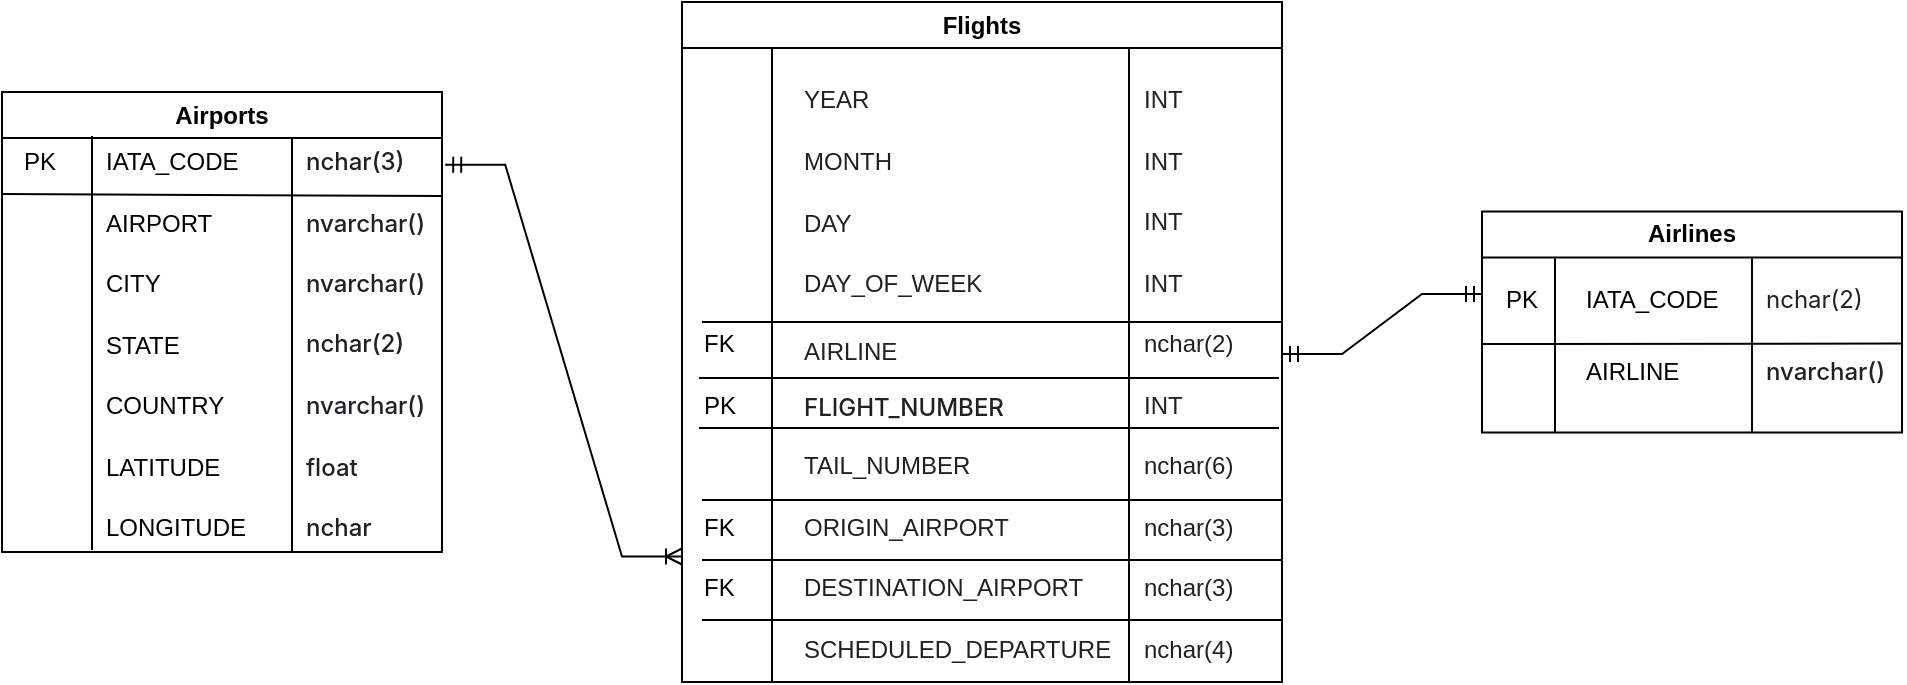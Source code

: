<mxfile version="21.7.5" type="device">
  <diagram name="Страница — 1" id="KG0pTABZSyMienC2gOvi">
    <mxGraphModel dx="2261" dy="758" grid="1" gridSize="10" guides="1" tooltips="1" connect="1" arrows="1" fold="1" page="1" pageScale="1" pageWidth="827" pageHeight="1169" math="0" shadow="0">
      <root>
        <mxCell id="0" />
        <mxCell id="1" parent="0" />
        <mxCell id="4_MRTfHyWY46cSX3TB6Z-3" value="Flights" style="swimlane;whiteSpace=wrap;html=1;swimlaneLine=1;gradientColor=none;rounded=0;horizontal=1;container=1;" parent="1" vertex="1">
          <mxGeometry x="280" y="424" width="300" height="340" as="geometry" />
        </mxCell>
        <mxCell id="4_MRTfHyWY46cSX3TB6Z-7" value="&lt;div class=&quot;sc-kYBQfq iOkql&quot; style=&quot;border: 0px; font-size: 12px; font-style: normal; font-variant-ligatures: normal; font-variant-caps: normal; font-variant-alternates: inherit; font-variant-numeric: inherit; font-variant-east-asian: inherit; font-weight: 400; margin: 0px; padding: 0px; vertical-align: baseline; -webkit-box-align: center; align-items: center; cursor: default; display: grid; grid-template-columns: auto 1fr auto; column-gap: 4px; color: rgb(95, 99, 104); letter-spacing: normal; orphans: 2; text-align: left; text-indent: 0px; text-transform: none; widows: 2; word-spacing: 0px; -webkit-text-stroke-width: 0px; background-color: rgb(255, 255, 255); text-decoration-thickness: initial; text-decoration-style: initial; text-decoration-color: initial;&quot;&gt;&lt;span title=&quot;DAY&quot; class=&quot;sc-ilEZps sc-jItqcz sc-jNMaXF gQHrBF dffaWn gmIQkj&quot; style=&quot;border: 0px; font-size: 12px; font-style: inherit; font-variant: inherit; font-weight: 500; margin: 0px; padding: 0px; vertical-align: baseline; color: rgb(32, 33, 36); line-height: 16px; overflow: hidden; text-overflow: ellipsis;&quot;&gt;DAY&lt;/span&gt;&lt;/div&gt;&lt;br class=&quot;Apple-interchange-newline&quot;&gt;" style="text;whiteSpace=wrap;html=1;swimlaneLine=1;fontFamily=Helvetica;" parent="4_MRTfHyWY46cSX3TB6Z-3" vertex="1">
          <mxGeometry x="58.5" y="96" width="40" height="25" as="geometry" />
        </mxCell>
        <mxCell id="4_MRTfHyWY46cSX3TB6Z-8" value="&lt;span style=&quot;color: rgb(32, 33, 36); font-size: 12px; font-style: normal; font-variant-ligatures: normal; font-variant-caps: normal; font-weight: 500; letter-spacing: normal; orphans: 2; text-align: left; text-indent: 0px; text-transform: none; widows: 2; word-spacing: 0px; -webkit-text-stroke-width: 0px; background-color: rgb(255, 255, 255); text-decoration-thickness: initial; text-decoration-style: initial; text-decoration-color: initial; float: none; display: inline !important;&quot;&gt;DAY_OF_WEEK&lt;/span&gt;" style="text;whiteSpace=wrap;html=1;swimlaneLine=1;fontFamily=Helvetica;" parent="4_MRTfHyWY46cSX3TB6Z-3" vertex="1">
          <mxGeometry x="58.5" y="127" width="120" height="25" as="geometry" />
        </mxCell>
        <mxCell id="4_MRTfHyWY46cSX3TB6Z-9" value="&lt;span style=&quot;color: rgb(32, 33, 36); font-size: 12px; font-style: normal; font-variant-ligatures: normal; font-variant-caps: normal; font-weight: 500; letter-spacing: normal; orphans: 2; text-align: left; text-indent: 0px; text-transform: none; widows: 2; word-spacing: 0px; -webkit-text-stroke-width: 0px; background-color: rgb(255, 255, 255); text-decoration-thickness: initial; text-decoration-style: initial; text-decoration-color: initial; float: none; display: inline !important;&quot;&gt;AIRLINE&lt;/span&gt;" style="text;whiteSpace=wrap;html=1;swimlaneLine=1;fontFamily=Helvetica;" parent="4_MRTfHyWY46cSX3TB6Z-3" vertex="1">
          <mxGeometry x="58.5" y="161" width="80" height="25" as="geometry" />
        </mxCell>
        <mxCell id="4_MRTfHyWY46cSX3TB6Z-10" value="&lt;div class=&quot;sc-kYBQfq iOkql&quot; style=&quot;border: 0px; font-family: Inter, sans-serif; font-size: 12px; font-style: normal; font-variant-ligatures: normal; font-variant-caps: normal; font-variant-alternates: inherit; font-variant-numeric: inherit; font-variant-east-asian: inherit; font-variant-position: inherit; font-weight: 400; margin: 0px; padding: 0px; vertical-align: baseline; -webkit-box-align: center; align-items: center; cursor: default; display: grid; grid-template-columns: auto 1fr auto; column-gap: 4px; color: rgb(95, 99, 104); letter-spacing: normal; orphans: 2; text-align: left; text-indent: 0px; text-transform: none; widows: 2; word-spacing: 0px; -webkit-text-stroke-width: 0px; background-color: rgb(255, 255, 255); text-decoration-thickness: initial; text-decoration-style: initial; text-decoration-color: initial;&quot;&gt;&lt;span title=&quot;FLIGHT_NUMBER&quot; class=&quot;sc-ilEZps sc-jItqcz sc-jNMaXF gQHrBF dffaWn gmIQkj&quot; style=&quot;border: 0px; font-family: inherit; font-size: 12px; font-style: inherit; font-variant: inherit; font-weight: 500; margin: 0px; padding: 0px; vertical-align: baseline; color: rgb(32, 33, 36); line-height: 16px; overflow: hidden; text-overflow: ellipsis;&quot;&gt;FLIGHT_NUMBER&lt;/span&gt;&lt;/div&gt;&lt;br class=&quot;Apple-interchange-newline&quot;&gt;" style="text;whiteSpace=wrap;html=1;swimlaneLine=1;" parent="4_MRTfHyWY46cSX3TB6Z-3" vertex="1">
          <mxGeometry x="58.5" y="188" width="140" height="25" as="geometry" />
        </mxCell>
        <mxCell id="4_MRTfHyWY46cSX3TB6Z-11" value="&lt;span style=&quot;color: rgb(32, 33, 36); font-size: 12px; font-style: normal; font-variant-ligatures: normal; font-variant-caps: normal; font-weight: 500; letter-spacing: normal; orphans: 2; text-align: left; text-indent: 0px; text-transform: none; widows: 2; word-spacing: 0px; -webkit-text-stroke-width: 0px; background-color: rgb(255, 255, 255); text-decoration-thickness: initial; text-decoration-style: initial; text-decoration-color: initial; float: none; display: inline !important;&quot;&gt;TAIL_NUMBER&lt;/span&gt;" style="text;whiteSpace=wrap;html=1;swimlaneLine=1;fontFamily=Helvetica;" parent="4_MRTfHyWY46cSX3TB6Z-3" vertex="1">
          <mxGeometry x="58.5" y="218" width="120" height="25" as="geometry" />
        </mxCell>
        <mxCell id="4_MRTfHyWY46cSX3TB6Z-12" value="&lt;span style=&quot;color: rgb(32, 33, 36); font-size: 12px; font-style: normal; font-variant-ligatures: normal; font-variant-caps: normal; font-weight: 500; letter-spacing: normal; orphans: 2; text-align: left; text-indent: 0px; text-transform: none; widows: 2; word-spacing: 0px; -webkit-text-stroke-width: 0px; background-color: rgb(255, 255, 255); text-decoration-thickness: initial; text-decoration-style: initial; text-decoration-color: initial; float: none; display: inline !important;&quot;&gt;ORIGIN_AIRPORT&lt;/span&gt;" style="text;whiteSpace=wrap;html=1;swimlaneLine=1;fontFamily=Helvetica;" parent="4_MRTfHyWY46cSX3TB6Z-3" vertex="1">
          <mxGeometry x="58.5" y="249" width="140" height="25" as="geometry" />
        </mxCell>
        <mxCell id="4_MRTfHyWY46cSX3TB6Z-13" value="&lt;span style=&quot;color: rgb(32, 33, 36); font-size: 12px; font-style: normal; font-variant-ligatures: normal; font-variant-caps: normal; font-weight: 500; letter-spacing: normal; orphans: 2; text-align: left; text-indent: 0px; text-transform: none; widows: 2; word-spacing: 0px; -webkit-text-stroke-width: 0px; background-color: rgb(255, 255, 255); text-decoration-thickness: initial; text-decoration-style: initial; text-decoration-color: initial; float: none; display: inline !important;&quot;&gt;DESTINATION_AIRPORT&lt;/span&gt;" style="text;whiteSpace=wrap;html=1;swimlaneLine=1;fontFamily=Helvetica;" parent="4_MRTfHyWY46cSX3TB6Z-3" vertex="1">
          <mxGeometry x="58.5" y="279" width="170" height="25" as="geometry" />
        </mxCell>
        <mxCell id="4_MRTfHyWY46cSX3TB6Z-14" value="&lt;span style=&quot;color: rgb(32, 33, 36); font-size: 12px; font-style: normal; font-variant-ligatures: normal; font-variant-caps: normal; font-weight: 500; letter-spacing: normal; orphans: 2; text-align: left; text-indent: 0px; text-transform: none; widows: 2; word-spacing: 0px; -webkit-text-stroke-width: 0px; background-color: rgb(255, 255, 255); text-decoration-thickness: initial; text-decoration-style: initial; text-decoration-color: initial; float: none; display: inline !important;&quot;&gt;SCHEDULED_DEPARTURE&lt;/span&gt;" style="text;whiteSpace=wrap;html=1;swimlaneLine=1;fontFamily=Helvetica;" parent="4_MRTfHyWY46cSX3TB6Z-3" vertex="1">
          <mxGeometry x="58.5" y="310" width="190" height="25" as="geometry" />
        </mxCell>
        <mxCell id="4_MRTfHyWY46cSX3TB6Z-15" value="&lt;span style=&quot;color: rgb(32, 33, 36); font-size: 12px; font-style: normal; font-variant-ligatures: normal; font-variant-caps: normal; font-weight: 500; letter-spacing: normal; orphans: 2; text-align: left; text-indent: 0px; text-transform: none; widows: 2; word-spacing: 0px; -webkit-text-stroke-width: 0px; background-color: rgb(255, 255, 255); text-decoration-thickness: initial; text-decoration-style: initial; text-decoration-color: initial; float: none; display: inline !important;&quot;&gt;YEAR&lt;/span&gt;" style="text;whiteSpace=wrap;html=1;fontFamily=Helvetica;" parent="4_MRTfHyWY46cSX3TB6Z-3" vertex="1">
          <mxGeometry x="58.5" y="35" width="70" height="25" as="geometry" />
        </mxCell>
        <mxCell id="4_MRTfHyWY46cSX3TB6Z-16" value="&lt;span style=&quot;color: rgb(32, 33, 36); font-size: 12px; font-style: normal; font-variant-ligatures: normal; font-variant-caps: normal; font-weight: 500; letter-spacing: normal; orphans: 2; text-align: left; text-indent: 0px; text-transform: none; widows: 2; word-spacing: 0px; -webkit-text-stroke-width: 0px; background-color: rgb(255, 255, 255); text-decoration-thickness: initial; text-decoration-style: initial; text-decoration-color: initial; float: none; display: inline !important;&quot;&gt;MONTH&lt;/span&gt;" style="text;whiteSpace=wrap;html=1;fontFamily=Helvetica;" parent="4_MRTfHyWY46cSX3TB6Z-3" vertex="1">
          <mxGeometry x="58.5" y="66" width="80" height="25" as="geometry" />
        </mxCell>
        <mxCell id="4_MRTfHyWY46cSX3TB6Z-40" value="" style="line;strokeWidth=1;direction=south;html=1;perimeter=backbonePerimeter;points=[];outlineConnect=0;" parent="4_MRTfHyWY46cSX3TB6Z-3" vertex="1">
          <mxGeometry x="40" y="23" width="10" height="317" as="geometry" />
        </mxCell>
        <mxCell id="4_MRTfHyWY46cSX3TB6Z-41" value="&lt;div class=&quot;sc-kYBQfq iOkql&quot; style=&quot;border: 0px; font-size: 12px; font-style: normal; font-variant-ligatures: normal; font-variant-caps: normal; font-variant-alternates: inherit; font-variant-numeric: inherit; font-variant-east-asian: inherit; font-weight: 400; margin: 0px; padding: 0px; vertical-align: baseline; -webkit-box-align: center; align-items: center; cursor: default; display: grid; grid-template-columns: auto 1fr auto; column-gap: 4px; color: rgb(95, 99, 104); letter-spacing: normal; orphans: 2; text-align: left; text-indent: 0px; text-transform: none; widows: 2; word-spacing: 0px; -webkit-text-stroke-width: 0px; background-color: rgb(255, 255, 255); text-decoration-thickness: initial; text-decoration-style: initial; text-decoration-color: initial;&quot;&gt;&lt;span title=&quot;FLIGHT_NUMBER&quot; class=&quot;sc-ilEZps sc-jItqcz sc-jNMaXF gQHrBF dffaWn gmIQkj&quot; style=&quot;border: 0px; font-size: 12px; font-style: inherit; font-variant: inherit; font-weight: 500; margin: 0px; padding: 0px; vertical-align: baseline; color: rgb(32, 33, 36); line-height: 16px; overflow: hidden; text-overflow: ellipsis;&quot;&gt;&lt;/span&gt;&lt;/div&gt;PK" style="text;whiteSpace=wrap;html=1;swimlaneLine=1;fontFamily=Helvetica;" parent="4_MRTfHyWY46cSX3TB6Z-3" vertex="1">
          <mxGeometry x="8.5" y="188" width="31.5" height="25" as="geometry" />
        </mxCell>
        <mxCell id="4_MRTfHyWY46cSX3TB6Z-43" value="&lt;div class=&quot;sc-kYBQfq iOkql&quot; style=&quot;border: 0px; font-size: 12px; font-style: normal; font-variant-ligatures: normal; font-variant-caps: normal; font-variant-alternates: inherit; font-variant-numeric: inherit; font-variant-east-asian: inherit; font-weight: 400; margin: 0px; padding: 0px; vertical-align: baseline; -webkit-box-align: center; align-items: center; cursor: default; display: grid; grid-template-columns: auto 1fr auto; column-gap: 4px; color: rgb(95, 99, 104); letter-spacing: normal; orphans: 2; text-align: left; text-indent: 0px; text-transform: none; widows: 2; word-spacing: 0px; -webkit-text-stroke-width: 0px; background-color: rgb(255, 255, 255); text-decoration-thickness: initial; text-decoration-style: initial; text-decoration-color: initial;&quot;&gt;&lt;span title=&quot;FLIGHT_NUMBER&quot; class=&quot;sc-ilEZps sc-jItqcz sc-jNMaXF gQHrBF dffaWn gmIQkj&quot; style=&quot;border: 0px; font-size: 12px; font-style: inherit; font-variant: inherit; font-weight: 500; margin: 0px; padding: 0px; vertical-align: baseline; color: rgb(32, 33, 36); line-height: 16px; overflow: hidden; text-overflow: ellipsis;&quot;&gt;&lt;/span&gt;&lt;/div&gt;FK" style="text;whiteSpace=wrap;html=1;swimlaneLine=1;fontFamily=Helvetica;" parent="4_MRTfHyWY46cSX3TB6Z-3" vertex="1">
          <mxGeometry x="8.5" y="249" width="31.5" height="25" as="geometry" />
        </mxCell>
        <mxCell id="4_MRTfHyWY46cSX3TB6Z-45" value="&lt;div class=&quot;sc-kYBQfq iOkql&quot; style=&quot;border: 0px; font-size: 12px; font-style: normal; font-variant-ligatures: normal; font-variant-caps: normal; font-variant-alternates: inherit; font-variant-numeric: inherit; font-variant-east-asian: inherit; font-weight: 400; margin: 0px; padding: 0px; vertical-align: baseline; -webkit-box-align: center; align-items: center; cursor: default; display: grid; grid-template-columns: auto 1fr auto; column-gap: 4px; color: rgb(95, 99, 104); letter-spacing: normal; orphans: 2; text-align: left; text-indent: 0px; text-transform: none; widows: 2; word-spacing: 0px; -webkit-text-stroke-width: 0px; background-color: rgb(255, 255, 255); text-decoration-thickness: initial; text-decoration-style: initial; text-decoration-color: initial;&quot;&gt;&lt;span title=&quot;FLIGHT_NUMBER&quot; class=&quot;sc-ilEZps sc-jItqcz sc-jNMaXF gQHrBF dffaWn gmIQkj&quot; style=&quot;border: 0px; font-size: 12px; font-style: inherit; font-variant: inherit; font-weight: 500; margin: 0px; padding: 0px; vertical-align: baseline; color: rgb(32, 33, 36); line-height: 16px; overflow: hidden; text-overflow: ellipsis;&quot;&gt;&lt;/span&gt;&lt;/div&gt;FK" style="text;whiteSpace=wrap;html=1;swimlaneLine=1;fontFamily=Helvetica;" parent="4_MRTfHyWY46cSX3TB6Z-3" vertex="1">
          <mxGeometry x="8.5" y="279" width="31.5" height="25" as="geometry" />
        </mxCell>
        <mxCell id="4_MRTfHyWY46cSX3TB6Z-46" value="&lt;div class=&quot;sc-kYBQfq iOkql&quot; style=&quot;border: 0px; font-size: 12px; font-style: normal; font-variant-ligatures: normal; font-variant-caps: normal; font-variant-alternates: inherit; font-variant-numeric: inherit; font-variant-east-asian: inherit; font-weight: 400; margin: 0px; padding: 0px; vertical-align: baseline; -webkit-box-align: center; align-items: center; cursor: default; display: grid; grid-template-columns: auto 1fr auto; column-gap: 4px; color: rgb(95, 99, 104); letter-spacing: normal; orphans: 2; text-align: left; text-indent: 0px; text-transform: none; widows: 2; word-spacing: 0px; -webkit-text-stroke-width: 0px; background-color: rgb(255, 255, 255); text-decoration-thickness: initial; text-decoration-style: initial; text-decoration-color: initial;&quot;&gt;&lt;span title=&quot;FLIGHT_NUMBER&quot; class=&quot;sc-ilEZps sc-jItqcz sc-jNMaXF gQHrBF dffaWn gmIQkj&quot; style=&quot;border: 0px; font-size: 12px; font-style: inherit; font-variant: inherit; font-weight: 500; margin: 0px; padding: 0px; vertical-align: baseline; color: rgb(32, 33, 36); line-height: 16px; overflow: hidden; text-overflow: ellipsis;&quot;&gt;&lt;/span&gt;&lt;/div&gt;FK" style="text;whiteSpace=wrap;html=1;swimlaneLine=1;fontFamily=Helvetica;" parent="4_MRTfHyWY46cSX3TB6Z-3" vertex="1">
          <mxGeometry x="8.5" y="157" width="31.5" height="25" as="geometry" />
        </mxCell>
        <mxCell id="4_MRTfHyWY46cSX3TB6Z-47" value="" style="line;strokeWidth=1;direction=south;html=1;perimeter=backbonePerimeter;points=[];outlineConnect=0;" parent="4_MRTfHyWY46cSX3TB6Z-3" vertex="1">
          <mxGeometry x="218.5" y="23" width="10" height="317" as="geometry" />
        </mxCell>
        <mxCell id="4_MRTfHyWY46cSX3TB6Z-48" value="&lt;span style=&quot;color: rgb(32, 33, 36); font-size: 12px; font-style: normal; font-variant-ligatures: normal; font-variant-caps: normal; font-weight: 500; letter-spacing: normal; orphans: 2; text-align: left; text-indent: 0px; text-transform: none; widows: 2; word-spacing: 0px; -webkit-text-stroke-width: 0px; background-color: rgb(255, 255, 255); text-decoration-thickness: initial; text-decoration-style: initial; text-decoration-color: initial; float: none; display: inline !important;&quot;&gt;INT&lt;/span&gt;" style="text;whiteSpace=wrap;html=1;fontFamily=Helvetica;" parent="4_MRTfHyWY46cSX3TB6Z-3" vertex="1">
          <mxGeometry x="228.5" y="35" width="70" height="25" as="geometry" />
        </mxCell>
        <mxCell id="4_MRTfHyWY46cSX3TB6Z-49" value="&lt;span style=&quot;color: rgb(32, 33, 36); font-size: 12px; font-style: normal; font-variant-ligatures: normal; font-variant-caps: normal; font-weight: 500; letter-spacing: normal; orphans: 2; text-align: left; text-indent: 0px; text-transform: none; widows: 2; word-spacing: 0px; -webkit-text-stroke-width: 0px; background-color: rgb(255, 255, 255); text-decoration-thickness: initial; text-decoration-style: initial; text-decoration-color: initial; float: none; display: inline !important;&quot;&gt;INT&lt;/span&gt;" style="text;whiteSpace=wrap;html=1;fontFamily=Helvetica;" parent="4_MRTfHyWY46cSX3TB6Z-3" vertex="1">
          <mxGeometry x="228.5" y="66" width="70" height="25" as="geometry" />
        </mxCell>
        <mxCell id="4_MRTfHyWY46cSX3TB6Z-69" value="&lt;span style=&quot;color: rgb(32, 33, 36); font-size: 12px; font-style: normal; font-variant-ligatures: normal; font-variant-caps: normal; font-weight: 500; letter-spacing: normal; orphans: 2; text-align: left; text-indent: 0px; text-transform: none; widows: 2; word-spacing: 0px; -webkit-text-stroke-width: 0px; background-color: rgb(255, 255, 255); text-decoration-thickness: initial; text-decoration-style: initial; text-decoration-color: initial; float: none; display: inline !important;&quot;&gt;INT&lt;/span&gt;" style="text;whiteSpace=wrap;html=1;fontFamily=Helvetica;" parent="4_MRTfHyWY46cSX3TB6Z-3" vertex="1">
          <mxGeometry x="228.5" y="96" width="70" height="25" as="geometry" />
        </mxCell>
        <mxCell id="4_MRTfHyWY46cSX3TB6Z-70" value="&lt;span style=&quot;color: rgb(32, 33, 36); font-size: 12px; font-style: normal; font-variant-ligatures: normal; font-variant-caps: normal; font-weight: 500; letter-spacing: normal; orphans: 2; text-align: left; text-indent: 0px; text-transform: none; widows: 2; word-spacing: 0px; -webkit-text-stroke-width: 0px; background-color: rgb(255, 255, 255); text-decoration-thickness: initial; text-decoration-style: initial; text-decoration-color: initial; float: none; display: inline !important;&quot;&gt;INT&lt;/span&gt;" style="text;whiteSpace=wrap;html=1;fontFamily=Helvetica;" parent="4_MRTfHyWY46cSX3TB6Z-3" vertex="1">
          <mxGeometry x="228.5" y="127" width="70" height="25" as="geometry" />
        </mxCell>
        <mxCell id="4_MRTfHyWY46cSX3TB6Z-71" value="&lt;font size=&quot;1&quot; color=&quot;#202124&quot;&gt;&lt;span style=&quot;background-color: rgb(255, 255, 255); font-size: 12px;&quot;&gt;nchar(2)&lt;/span&gt;&lt;/font&gt;" style="text;whiteSpace=wrap;html=1;fontFamily=Helvetica;" parent="4_MRTfHyWY46cSX3TB6Z-3" vertex="1">
          <mxGeometry x="228.5" y="157" width="70" height="25" as="geometry" />
        </mxCell>
        <mxCell id="4_MRTfHyWY46cSX3TB6Z-72" value="&lt;span style=&quot;color: rgb(32, 33, 36); font-size: 12px; font-style: normal; font-variant-ligatures: normal; font-variant-caps: normal; font-weight: 500; letter-spacing: normal; orphans: 2; text-align: left; text-indent: 0px; text-transform: none; widows: 2; word-spacing: 0px; -webkit-text-stroke-width: 0px; background-color: rgb(255, 255, 255); text-decoration-thickness: initial; text-decoration-style: initial; text-decoration-color: initial; float: none; display: inline !important;&quot;&gt;INT&lt;/span&gt;" style="text;whiteSpace=wrap;html=1;fontFamily=Helvetica;" parent="4_MRTfHyWY46cSX3TB6Z-3" vertex="1">
          <mxGeometry x="228.5" y="188" width="70" height="25" as="geometry" />
        </mxCell>
        <mxCell id="4_MRTfHyWY46cSX3TB6Z-73" value="&lt;span style=&quot;color: rgb(32, 33, 36); font-size: 12px; font-style: normal; font-variant-ligatures: normal; font-variant-caps: normal; font-weight: 500; letter-spacing: normal; orphans: 2; text-align: left; text-indent: 0px; text-transform: none; widows: 2; word-spacing: 0px; -webkit-text-stroke-width: 0px; background-color: rgb(255, 255, 255); text-decoration-thickness: initial; text-decoration-style: initial; text-decoration-color: initial; float: none; display: inline !important;&quot;&gt;nchar(6)&lt;/span&gt;" style="text;whiteSpace=wrap;html=1;fontFamily=Helvetica;" parent="4_MRTfHyWY46cSX3TB6Z-3" vertex="1">
          <mxGeometry x="228.5" y="218" width="70" height="25" as="geometry" />
        </mxCell>
        <mxCell id="4_MRTfHyWY46cSX3TB6Z-74" value="&lt;span style=&quot;color: rgb(32, 33, 36); font-size: 12px; font-style: normal; font-variant-ligatures: normal; font-variant-caps: normal; font-weight: 500; letter-spacing: normal; orphans: 2; text-align: left; text-indent: 0px; text-transform: none; widows: 2; word-spacing: 0px; -webkit-text-stroke-width: 0px; background-color: rgb(255, 255, 255); text-decoration-thickness: initial; text-decoration-style: initial; text-decoration-color: initial; float: none; display: inline !important;&quot;&gt;nchar(3)&lt;/span&gt;" style="text;whiteSpace=wrap;html=1;fontFamily=Helvetica;" parent="4_MRTfHyWY46cSX3TB6Z-3" vertex="1">
          <mxGeometry x="228.5" y="249" width="70" height="25" as="geometry" />
        </mxCell>
        <mxCell id="4_MRTfHyWY46cSX3TB6Z-75" value="&lt;span style=&quot;color: rgb(32, 33, 36); font-size: 12px; font-style: normal; font-variant-ligatures: normal; font-variant-caps: normal; font-weight: 500; letter-spacing: normal; orphans: 2; text-align: left; text-indent: 0px; text-transform: none; widows: 2; word-spacing: 0px; -webkit-text-stroke-width: 0px; background-color: rgb(255, 255, 255); text-decoration-thickness: initial; text-decoration-style: initial; text-decoration-color: initial; float: none; display: inline !important;&quot;&gt;nchar(3)&lt;/span&gt;" style="text;whiteSpace=wrap;html=1;fontFamily=Helvetica;" parent="4_MRTfHyWY46cSX3TB6Z-3" vertex="1">
          <mxGeometry x="228.5" y="279" width="70" height="25" as="geometry" />
        </mxCell>
        <mxCell id="4_MRTfHyWY46cSX3TB6Z-76" value="&lt;span style=&quot;color: rgb(32, 33, 36); font-size: 12px; font-style: normal; font-variant-ligatures: normal; font-variant-caps: normal; font-weight: 500; letter-spacing: normal; orphans: 2; text-align: left; text-indent: 0px; text-transform: none; widows: 2; word-spacing: 0px; -webkit-text-stroke-width: 0px; background-color: rgb(255, 255, 255); text-decoration-thickness: initial; text-decoration-style: initial; text-decoration-color: initial; float: none; display: inline !important;&quot;&gt;nchar(4)&lt;/span&gt;" style="text;whiteSpace=wrap;html=1;fontFamily=Helvetica;" parent="4_MRTfHyWY46cSX3TB6Z-3" vertex="1">
          <mxGeometry x="228.5" y="310" width="70" height="25" as="geometry" />
        </mxCell>
        <mxCell id="NwDb9xySnJjGsqBKiU09-1" value="" style="endArrow=none;html=1;rounded=0;entryX=1;entryY=0;entryDx=0;entryDy=0;exitX=0;exitY=0;exitDx=0;exitDy=0;" edge="1" parent="4_MRTfHyWY46cSX3TB6Z-3" source="4_MRTfHyWY46cSX3TB6Z-41" target="4_MRTfHyWY46cSX3TB6Z-72">
          <mxGeometry width="50" height="50" relative="1" as="geometry">
            <mxPoint x="60" y="196" as="sourcePoint" />
            <mxPoint x="110" y="146" as="targetPoint" />
          </mxGeometry>
        </mxCell>
        <mxCell id="NwDb9xySnJjGsqBKiU09-2" value="" style="endArrow=none;html=1;rounded=0;entryX=1;entryY=0;entryDx=0;entryDy=0;exitX=0;exitY=0;exitDx=0;exitDy=0;fontFamily=Helvetica;" edge="1" parent="4_MRTfHyWY46cSX3TB6Z-3">
          <mxGeometry width="50" height="50" relative="1" as="geometry">
            <mxPoint x="8.5" y="213" as="sourcePoint" />
            <mxPoint x="298.5" y="213" as="targetPoint" />
          </mxGeometry>
        </mxCell>
        <mxCell id="NwDb9xySnJjGsqBKiU09-3" value="" style="endArrow=none;html=1;rounded=0;entryX=1;entryY=0;entryDx=0;entryDy=0;exitX=0;exitY=0;exitDx=0;exitDy=0;" edge="1" parent="4_MRTfHyWY46cSX3TB6Z-3">
          <mxGeometry width="50" height="50" relative="1" as="geometry">
            <mxPoint x="10" y="249" as="sourcePoint" />
            <mxPoint x="300" y="249" as="targetPoint" />
          </mxGeometry>
        </mxCell>
        <mxCell id="NwDb9xySnJjGsqBKiU09-4" value="" style="endArrow=none;html=1;rounded=0;entryX=1;entryY=0;entryDx=0;entryDy=0;exitX=0;exitY=0;exitDx=0;exitDy=0;fontFamily=Helvetica;" edge="1" parent="4_MRTfHyWY46cSX3TB6Z-3">
          <mxGeometry width="50" height="50" relative="1" as="geometry">
            <mxPoint x="10" y="279" as="sourcePoint" />
            <mxPoint x="300" y="279" as="targetPoint" />
          </mxGeometry>
        </mxCell>
        <mxCell id="NwDb9xySnJjGsqBKiU09-5" value="" style="endArrow=none;html=1;rounded=0;entryX=1;entryY=0;entryDx=0;entryDy=0;exitX=0;exitY=0;exitDx=0;exitDy=0;" edge="1" parent="4_MRTfHyWY46cSX3TB6Z-3">
          <mxGeometry width="50" height="50" relative="1" as="geometry">
            <mxPoint x="10" y="309" as="sourcePoint" />
            <mxPoint x="300" y="309" as="targetPoint" />
          </mxGeometry>
        </mxCell>
        <mxCell id="NwDb9xySnJjGsqBKiU09-10" value="" style="endArrow=none;html=1;rounded=0;entryX=1;entryY=0;entryDx=0;entryDy=0;exitX=0;exitY=0;exitDx=0;exitDy=0;" edge="1" parent="4_MRTfHyWY46cSX3TB6Z-3">
          <mxGeometry width="50" height="50" relative="1" as="geometry">
            <mxPoint x="10" y="160" as="sourcePoint" />
            <mxPoint x="300" y="160" as="targetPoint" />
          </mxGeometry>
        </mxCell>
        <mxCell id="4_MRTfHyWY46cSX3TB6Z-18" value="Airports&lt;br&gt;" style="swimlane;whiteSpace=wrap;html=1;swimlaneLine=1;gradientColor=none;" parent="1" vertex="1">
          <mxGeometry x="-60" y="469" width="220" height="230" as="geometry" />
        </mxCell>
        <mxCell id="4_MRTfHyWY46cSX3TB6Z-19" value="&lt;div class=&quot;sc-kYBQfq iOkql&quot; style=&quot;border: 0px; font-family: Inter, sans-serif; font-size: 12px; font-style: normal; font-variant-ligatures: normal; font-variant-caps: normal; font-variant-alternates: inherit; font-variant-numeric: inherit; font-variant-east-asian: inherit; font-variant-position: inherit; font-weight: 400; margin: 0px; padding: 0px; vertical-align: baseline; -webkit-box-align: center; align-items: center; cursor: default; display: grid; grid-template-columns: auto 1fr auto; column-gap: 4px; color: rgb(95, 99, 104); letter-spacing: normal; orphans: 2; text-align: left; text-indent: 0px; text-transform: none; widows: 2; word-spacing: 0px; -webkit-text-stroke-width: 0px; background-color: rgb(255, 255, 255); text-decoration-thickness: initial; text-decoration-style: initial; text-decoration-color: initial;&quot;&gt;&lt;span title=&quot;DAY&quot; class=&quot;sc-ilEZps sc-jItqcz sc-jNMaXF gQHrBF dffaWn gmIQkj&quot; style=&quot;border: 0px; font-family: inherit; font-size: 12px; font-style: inherit; font-variant: inherit; font-weight: 500; margin: 0px; padding: 0px; vertical-align: baseline; color: rgb(32, 33, 36); line-height: 16px; overflow: hidden; text-overflow: ellipsis;&quot;&gt;&lt;/span&gt;&lt;/div&gt;CITY" style="text;whiteSpace=wrap;html=1;swimlaneLine=1;" parent="4_MRTfHyWY46cSX3TB6Z-18" vertex="1">
          <mxGeometry x="50" y="82" width="49.6" height="25" as="geometry" />
        </mxCell>
        <mxCell id="4_MRTfHyWY46cSX3TB6Z-20" value="STATE" style="text;whiteSpace=wrap;html=1;swimlaneLine=1;" parent="4_MRTfHyWY46cSX3TB6Z-18" vertex="1">
          <mxGeometry x="50" y="113" width="120" height="25" as="geometry" />
        </mxCell>
        <mxCell id="4_MRTfHyWY46cSX3TB6Z-21" value="COUNTRY" style="text;whiteSpace=wrap;html=1;swimlaneLine=1;" parent="4_MRTfHyWY46cSX3TB6Z-18" vertex="1">
          <mxGeometry x="50" y="143" width="80" height="25" as="geometry" />
        </mxCell>
        <mxCell id="4_MRTfHyWY46cSX3TB6Z-22" value="&lt;div class=&quot;sc-kYBQfq iOkql&quot; style=&quot;border: 0px; font-family: Inter, sans-serif; font-size: 12px; font-style: normal; font-variant-ligatures: normal; font-variant-caps: normal; font-variant-alternates: inherit; font-variant-numeric: inherit; font-variant-east-asian: inherit; font-variant-position: inherit; font-weight: 400; margin: 0px; padding: 0px; vertical-align: baseline; -webkit-box-align: center; align-items: center; cursor: default; display: grid; grid-template-columns: auto 1fr auto; column-gap: 4px; color: rgb(95, 99, 104); letter-spacing: normal; orphans: 2; text-align: left; text-indent: 0px; text-transform: none; widows: 2; word-spacing: 0px; -webkit-text-stroke-width: 0px; background-color: rgb(255, 255, 255); text-decoration-thickness: initial; text-decoration-style: initial; text-decoration-color: initial;&quot;&gt;&lt;span title=&quot;FLIGHT_NUMBER&quot; class=&quot;sc-ilEZps sc-jItqcz sc-jNMaXF gQHrBF dffaWn gmIQkj&quot; style=&quot;border: 0px; font-family: inherit; font-size: 12px; font-style: inherit; font-variant: inherit; font-weight: 500; margin: 0px; padding: 0px; vertical-align: baseline; color: rgb(32, 33, 36); line-height: 16px; overflow: hidden; text-overflow: ellipsis;&quot;&gt;&lt;/span&gt;&lt;/div&gt;LATITUDE" style="text;whiteSpace=wrap;html=1;swimlaneLine=1;" parent="4_MRTfHyWY46cSX3TB6Z-18" vertex="1">
          <mxGeometry x="50" y="174" width="140" height="25" as="geometry" />
        </mxCell>
        <mxCell id="4_MRTfHyWY46cSX3TB6Z-23" value="LONGITUDE" style="text;whiteSpace=wrap;html=1;swimlaneLine=1;" parent="4_MRTfHyWY46cSX3TB6Z-18" vertex="1">
          <mxGeometry x="50" y="204" width="120" height="25" as="geometry" />
        </mxCell>
        <mxCell id="4_MRTfHyWY46cSX3TB6Z-27" value="IATA_CODE" style="text;whiteSpace=wrap;html=1;" parent="4_MRTfHyWY46cSX3TB6Z-18" vertex="1">
          <mxGeometry x="50" y="21" width="70" height="25" as="geometry" />
        </mxCell>
        <mxCell id="4_MRTfHyWY46cSX3TB6Z-28" value="AIRPORT" style="text;whiteSpace=wrap;html=1;" parent="4_MRTfHyWY46cSX3TB6Z-18" vertex="1">
          <mxGeometry x="50" y="52" width="80" height="25" as="geometry" />
        </mxCell>
        <mxCell id="4_MRTfHyWY46cSX3TB6Z-77" value="" style="line;strokeWidth=1;direction=south;html=1;perimeter=backbonePerimeter;points=[];outlineConnect=0;" parent="4_MRTfHyWY46cSX3TB6Z-18" vertex="1">
          <mxGeometry x="40" y="22" width="10" height="207" as="geometry" />
        </mxCell>
        <mxCell id="4_MRTfHyWY46cSX3TB6Z-79" value="&lt;div class=&quot;sc-kYBQfq iOkql&quot; style=&quot;border: 0px; font-family: Inter, sans-serif; font-size: 12px; font-style: normal; font-variant-ligatures: normal; font-variant-caps: normal; font-variant-alternates: inherit; font-variant-numeric: inherit; font-variant-east-asian: inherit; font-variant-position: inherit; font-weight: 400; margin: 0px; padding: 0px; vertical-align: baseline; -webkit-box-align: center; align-items: center; cursor: default; display: grid; grid-template-columns: auto 1fr auto; column-gap: 4px; color: rgb(95, 99, 104); letter-spacing: normal; orphans: 2; text-align: left; text-indent: 0px; text-transform: none; widows: 2; word-spacing: 0px; -webkit-text-stroke-width: 0px; background-color: rgb(255, 255, 255); text-decoration-thickness: initial; text-decoration-style: initial; text-decoration-color: initial;&quot;&gt;&lt;span title=&quot;FLIGHT_NUMBER&quot; class=&quot;sc-ilEZps sc-jItqcz sc-jNMaXF gQHrBF dffaWn gmIQkj&quot; style=&quot;border: 0px; font-family: inherit; font-size: 12px; font-style: inherit; font-variant: inherit; font-weight: 500; margin: 0px; padding: 0px; vertical-align: baseline; color: rgb(32, 33, 36); line-height: 16px; overflow: hidden; text-overflow: ellipsis;&quot;&gt;&lt;/span&gt;&lt;/div&gt;PK" style="text;whiteSpace=wrap;html=1;swimlaneLine=1;" parent="4_MRTfHyWY46cSX3TB6Z-18" vertex="1">
          <mxGeometry x="8.5" y="21" width="31.5" height="25" as="geometry" />
        </mxCell>
        <mxCell id="4_MRTfHyWY46cSX3TB6Z-80" value="" style="line;strokeWidth=1;direction=south;html=1;perimeter=backbonePerimeter;points=[];outlineConnect=0;" parent="4_MRTfHyWY46cSX3TB6Z-18" vertex="1">
          <mxGeometry x="140" y="23" width="10" height="207" as="geometry" />
        </mxCell>
        <mxCell id="4_MRTfHyWY46cSX3TB6Z-81" value="&lt;span style=&quot;color: rgb(32, 33, 36); font-family: Inter, sans-serif; font-size: 12px; font-style: normal; font-variant-ligatures: normal; font-variant-caps: normal; font-weight: 500; letter-spacing: normal; orphans: 2; text-align: left; text-indent: 0px; text-transform: none; widows: 2; word-spacing: 0px; -webkit-text-stroke-width: 0px; background-color: rgb(255, 255, 255); text-decoration-thickness: initial; text-decoration-style: initial; text-decoration-color: initial; float: none; display: inline !important;&quot;&gt;nchar(3)&lt;/span&gt;" style="text;whiteSpace=wrap;html=1;" parent="4_MRTfHyWY46cSX3TB6Z-18" vertex="1">
          <mxGeometry x="150" y="21" width="70" height="25" as="geometry" />
        </mxCell>
        <mxCell id="4_MRTfHyWY46cSX3TB6Z-82" value="&lt;span style=&quot;color: rgb(32, 33, 36); font-family: Inter, sans-serif; font-size: 12px; font-style: normal; font-variant-ligatures: normal; font-variant-caps: normal; font-weight: 500; letter-spacing: normal; orphans: 2; text-align: left; text-indent: 0px; text-transform: none; widows: 2; word-spacing: 0px; -webkit-text-stroke-width: 0px; background-color: rgb(255, 255, 255); text-decoration-thickness: initial; text-decoration-style: initial; text-decoration-color: initial; float: none; display: inline !important;&quot;&gt;nvarchar()&lt;/span&gt;" style="text;whiteSpace=wrap;html=1;" parent="4_MRTfHyWY46cSX3TB6Z-18" vertex="1">
          <mxGeometry x="150" y="52" width="70" height="25" as="geometry" />
        </mxCell>
        <mxCell id="4_MRTfHyWY46cSX3TB6Z-83" value="&lt;span style=&quot;color: rgb(32, 33, 36); font-family: Inter, sans-serif; font-size: 12px; font-style: normal; font-variant-ligatures: normal; font-variant-caps: normal; font-weight: 500; letter-spacing: normal; orphans: 2; text-align: left; text-indent: 0px; text-transform: none; widows: 2; word-spacing: 0px; -webkit-text-stroke-width: 0px; background-color: rgb(255, 255, 255); text-decoration-thickness: initial; text-decoration-style: initial; text-decoration-color: initial; float: none; display: inline !important;&quot;&gt;nvarchar()&lt;/span&gt;" style="text;whiteSpace=wrap;html=1;" parent="4_MRTfHyWY46cSX3TB6Z-18" vertex="1">
          <mxGeometry x="150" y="82" width="70" height="25" as="geometry" />
        </mxCell>
        <mxCell id="4_MRTfHyWY46cSX3TB6Z-86" value="&lt;span style=&quot;color: rgb(32, 33, 36); font-family: Inter, sans-serif; font-size: 12px; font-style: normal; font-variant-ligatures: normal; font-variant-caps: normal; font-weight: 500; letter-spacing: normal; orphans: 2; text-align: left; text-indent: 0px; text-transform: none; widows: 2; word-spacing: 0px; -webkit-text-stroke-width: 0px; background-color: rgb(255, 255, 255); text-decoration-thickness: initial; text-decoration-style: initial; text-decoration-color: initial; float: none; display: inline !important;&quot;&gt;nchar(2)&lt;/span&gt;" style="text;whiteSpace=wrap;html=1;" parent="4_MRTfHyWY46cSX3TB6Z-18" vertex="1">
          <mxGeometry x="150" y="112" width="60" height="25" as="geometry" />
        </mxCell>
        <mxCell id="4_MRTfHyWY46cSX3TB6Z-87" value="&lt;span style=&quot;color: rgb(32, 33, 36); font-family: Inter, sans-serif; font-size: 12px; font-style: normal; font-variant-ligatures: normal; font-variant-caps: normal; font-weight: 500; letter-spacing: normal; orphans: 2; text-align: left; text-indent: 0px; text-transform: none; widows: 2; word-spacing: 0px; -webkit-text-stroke-width: 0px; background-color: rgb(255, 255, 255); text-decoration-thickness: initial; text-decoration-style: initial; text-decoration-color: initial; float: none; display: inline !important;&quot;&gt;nvarchar()&lt;/span&gt;" style="text;whiteSpace=wrap;html=1;" parent="4_MRTfHyWY46cSX3TB6Z-18" vertex="1">
          <mxGeometry x="150" y="143" width="70" height="25" as="geometry" />
        </mxCell>
        <mxCell id="4_MRTfHyWY46cSX3TB6Z-88" value="&lt;span style=&quot;color: rgb(32, 33, 36); font-family: Inter, sans-serif; font-size: 12px; font-style: normal; font-variant-ligatures: normal; font-variant-caps: normal; font-weight: 500; letter-spacing: normal; orphans: 2; text-align: left; text-indent: 0px; text-transform: none; widows: 2; word-spacing: 0px; -webkit-text-stroke-width: 0px; background-color: rgb(255, 255, 255); text-decoration-thickness: initial; text-decoration-style: initial; text-decoration-color: initial; float: none; display: inline !important;&quot;&gt;float&lt;/span&gt;" style="text;whiteSpace=wrap;html=1;" parent="4_MRTfHyWY46cSX3TB6Z-18" vertex="1">
          <mxGeometry x="150" y="174" width="70" height="25" as="geometry" />
        </mxCell>
        <mxCell id="4_MRTfHyWY46cSX3TB6Z-89" value="&lt;span style=&quot;color: rgb(32, 33, 36); font-family: Inter, sans-serif; font-size: 12px; font-style: normal; font-variant-ligatures: normal; font-variant-caps: normal; font-weight: 500; letter-spacing: normal; orphans: 2; text-align: left; text-indent: 0px; text-transform: none; widows: 2; word-spacing: 0px; -webkit-text-stroke-width: 0px; background-color: rgb(255, 255, 255); text-decoration-thickness: initial; text-decoration-style: initial; text-decoration-color: initial; float: none; display: inline !important;&quot;&gt;nchar&lt;/span&gt;" style="text;whiteSpace=wrap;html=1;" parent="4_MRTfHyWY46cSX3TB6Z-18" vertex="1">
          <mxGeometry x="150" y="204" width="70" height="25" as="geometry" />
        </mxCell>
        <mxCell id="4_MRTfHyWY46cSX3TB6Z-30" value="Airlines" style="swimlane;whiteSpace=wrap;html=1;swimlaneLine=1;gradientColor=none;" parent="1" vertex="1">
          <mxGeometry x="680" y="528.75" width="210" height="110.5" as="geometry" />
        </mxCell>
        <mxCell id="4_MRTfHyWY46cSX3TB6Z-36" value="IATA_CODE" style="text;whiteSpace=wrap;html=1;" parent="4_MRTfHyWY46cSX3TB6Z-30" vertex="1">
          <mxGeometry x="50" y="30.25" width="70" height="25" as="geometry" />
        </mxCell>
        <mxCell id="4_MRTfHyWY46cSX3TB6Z-37" value="AIRLINE" style="text;whiteSpace=wrap;html=1;" parent="4_MRTfHyWY46cSX3TB6Z-30" vertex="1">
          <mxGeometry x="50" y="66" width="80" height="25" as="geometry" />
        </mxCell>
        <mxCell id="4_MRTfHyWY46cSX3TB6Z-91" value="&lt;div class=&quot;sc-kYBQfq iOkql&quot; style=&quot;border: 0px; font-family: Inter, sans-serif; font-size: 12px; font-style: normal; font-variant-ligatures: normal; font-variant-caps: normal; font-variant-alternates: inherit; font-variant-numeric: inherit; font-variant-east-asian: inherit; font-variant-position: inherit; font-weight: 400; margin: 0px; padding: 0px; vertical-align: baseline; -webkit-box-align: center; align-items: center; cursor: default; display: grid; grid-template-columns: auto 1fr auto; column-gap: 4px; color: rgb(95, 99, 104); letter-spacing: normal; orphans: 2; text-align: left; text-indent: 0px; text-transform: none; widows: 2; word-spacing: 0px; -webkit-text-stroke-width: 0px; background-color: rgb(255, 255, 255); text-decoration-thickness: initial; text-decoration-style: initial; text-decoration-color: initial;&quot;&gt;&lt;span title=&quot;FLIGHT_NUMBER&quot; class=&quot;sc-ilEZps sc-jItqcz sc-jNMaXF gQHrBF dffaWn gmIQkj&quot; style=&quot;border: 0px; font-family: inherit; font-size: 12px; font-style: inherit; font-variant: inherit; font-weight: 500; margin: 0px; padding: 0px; vertical-align: baseline; color: rgb(32, 33, 36); line-height: 16px; overflow: hidden; text-overflow: ellipsis;&quot;&gt;&lt;/span&gt;&lt;/div&gt;PK" style="text;whiteSpace=wrap;html=1;swimlaneLine=1;" parent="4_MRTfHyWY46cSX3TB6Z-30" vertex="1">
          <mxGeometry x="10" y="30.25" width="31.5" height="25" as="geometry" />
        </mxCell>
        <mxCell id="4_MRTfHyWY46cSX3TB6Z-92" value="" style="line;strokeWidth=1;direction=south;html=1;perimeter=backbonePerimeter;points=[];outlineConnect=0;" parent="4_MRTfHyWY46cSX3TB6Z-30" vertex="1">
          <mxGeometry x="130" y="23.5" width="10" height="87" as="geometry" />
        </mxCell>
        <mxCell id="4_MRTfHyWY46cSX3TB6Z-93" value="&lt;font face=&quot;Inter, sans-serif&quot; color=&quot;#202124&quot;&gt;&lt;span style=&quot;background-color: rgb(255, 255, 255);&quot;&gt;nchar(2)&lt;/span&gt;&lt;/font&gt;" style="text;whiteSpace=wrap;html=1;" parent="4_MRTfHyWY46cSX3TB6Z-30" vertex="1">
          <mxGeometry x="140" y="30.25" width="70" height="25" as="geometry" />
        </mxCell>
        <mxCell id="4_MRTfHyWY46cSX3TB6Z-94" value="&lt;span style=&quot;color: rgb(32, 33, 36); font-family: Inter, sans-serif; font-size: 12px; font-style: normal; font-variant-ligatures: normal; font-variant-caps: normal; font-weight: 500; letter-spacing: normal; orphans: 2; text-align: left; text-indent: 0px; text-transform: none; widows: 2; word-spacing: 0px; -webkit-text-stroke-width: 0px; background-color: rgb(255, 255, 255); text-decoration-thickness: initial; text-decoration-style: initial; text-decoration-color: initial; float: none; display: inline !important;&quot;&gt;nvarchar()&lt;/span&gt;" style="text;whiteSpace=wrap;html=1;" parent="4_MRTfHyWY46cSX3TB6Z-30" vertex="1">
          <mxGeometry x="140" y="66" width="70" height="25" as="geometry" />
        </mxCell>
        <mxCell id="4_MRTfHyWY46cSX3TB6Z-90" value="" style="line;strokeWidth=1;direction=south;html=1;perimeter=backbonePerimeter;points=[];outlineConnect=0;" parent="4_MRTfHyWY46cSX3TB6Z-30" vertex="1">
          <mxGeometry x="31.5" y="23.5" width="10" height="87" as="geometry" />
        </mxCell>
        <mxCell id="NwDb9xySnJjGsqBKiU09-11" value="" style="endArrow=none;html=1;rounded=0;entryX=1;entryY=0;entryDx=0;entryDy=0;" edge="1" parent="1" target="4_MRTfHyWY46cSX3TB6Z-82">
          <mxGeometry width="50" height="50" relative="1" as="geometry">
            <mxPoint x="-60" y="520" as="sourcePoint" />
            <mxPoint x="390" y="570" as="targetPoint" />
          </mxGeometry>
        </mxCell>
        <mxCell id="NwDb9xySnJjGsqBKiU09-12" value="" style="endArrow=none;html=1;rounded=0;entryX=1;entryY=0;entryDx=0;entryDy=0;" edge="1" parent="1" target="4_MRTfHyWY46cSX3TB6Z-94">
          <mxGeometry width="50" height="50" relative="1" as="geometry">
            <mxPoint x="680" y="595" as="sourcePoint" />
            <mxPoint x="390" y="570" as="targetPoint" />
          </mxGeometry>
        </mxCell>
        <mxCell id="NwDb9xySnJjGsqBKiU09-26" value="" style="edgeStyle=entityRelationEdgeStyle;fontSize=12;html=1;endArrow=ERoneToMany;startArrow=ERmandOne;rounded=0;exitX=1.023;exitY=0.614;exitDx=0;exitDy=0;exitPerimeter=0;" edge="1" parent="1" source="4_MRTfHyWY46cSX3TB6Z-81">
          <mxGeometry width="100" height="100" relative="1" as="geometry">
            <mxPoint x="160" y="510" as="sourcePoint" />
            <mxPoint x="280" y="701.25" as="targetPoint" />
          </mxGeometry>
        </mxCell>
        <mxCell id="NwDb9xySnJjGsqBKiU09-27" value="" style="edgeStyle=entityRelationEdgeStyle;fontSize=12;html=1;endArrow=ERmandOne;startArrow=ERmandOne;rounded=0;" edge="1" parent="1">
          <mxGeometry width="100" height="100" relative="1" as="geometry">
            <mxPoint x="580" y="600" as="sourcePoint" />
            <mxPoint x="680" y="570" as="targetPoint" />
          </mxGeometry>
        </mxCell>
      </root>
    </mxGraphModel>
  </diagram>
</mxfile>
